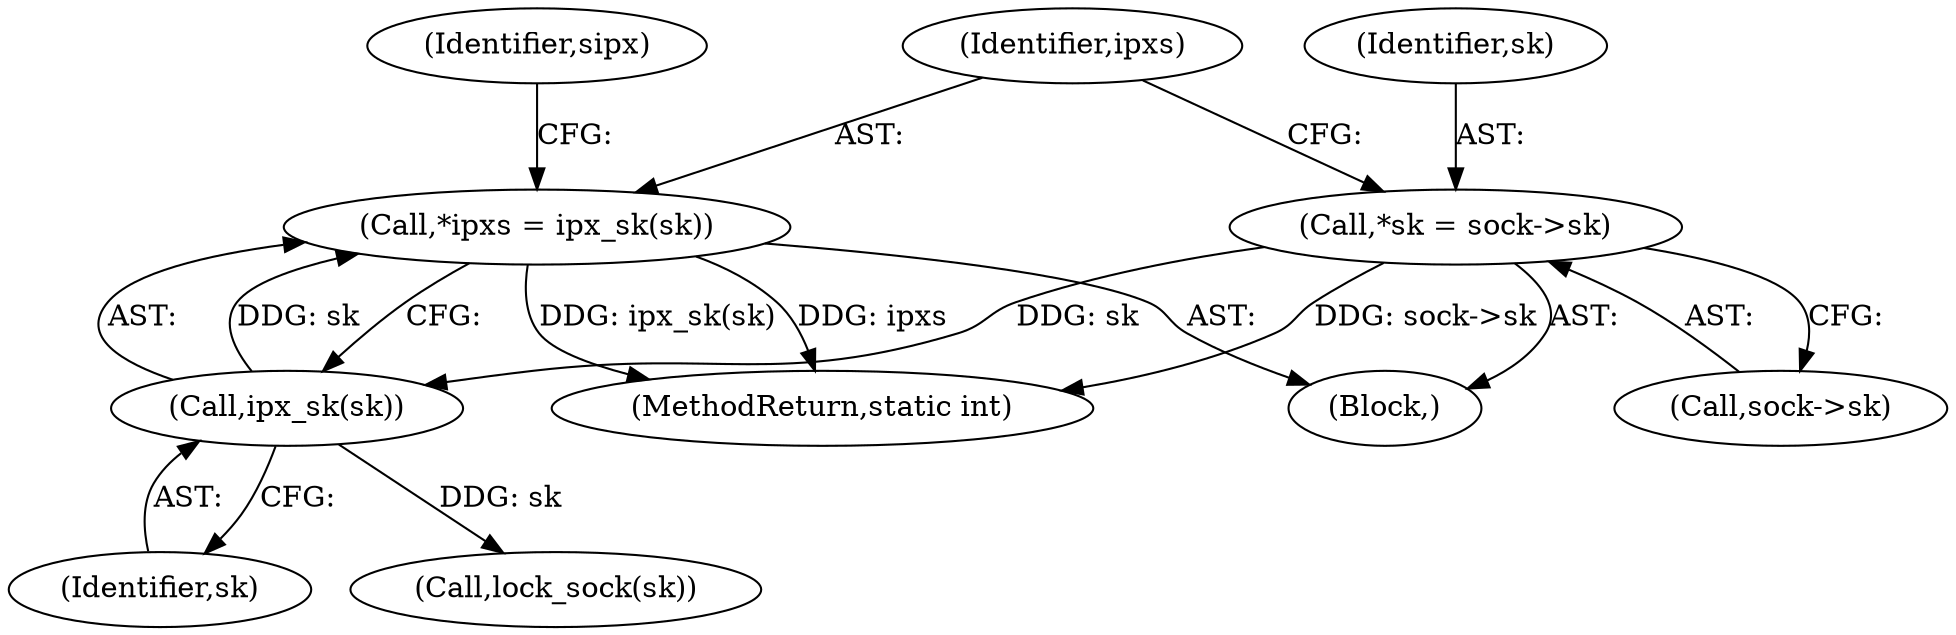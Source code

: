 digraph "0_linux_f3d3342602f8bcbf37d7c46641cb9bca7618eb1c_15@pointer" {
"1000116" [label="(Call,*ipxs = ipx_sk(sk))"];
"1000118" [label="(Call,ipx_sk(sk))"];
"1000110" [label="(Call,*sk = sock->sk)"];
"1000122" [label="(Identifier,sipx)"];
"1000119" [label="(Identifier,sk)"];
"1000108" [label="(Block,)"];
"1000135" [label="(Call,lock_sock(sk))"];
"1000110" [label="(Call,*sk = sock->sk)"];
"1000116" [label="(Call,*ipxs = ipx_sk(sk))"];
"1000111" [label="(Identifier,sk)"];
"1000118" [label="(Call,ipx_sk(sk))"];
"1000112" [label="(Call,sock->sk)"];
"1000117" [label="(Identifier,ipxs)"];
"1000330" [label="(MethodReturn,static int)"];
"1000116" -> "1000108"  [label="AST: "];
"1000116" -> "1000118"  [label="CFG: "];
"1000117" -> "1000116"  [label="AST: "];
"1000118" -> "1000116"  [label="AST: "];
"1000122" -> "1000116"  [label="CFG: "];
"1000116" -> "1000330"  [label="DDG: ipx_sk(sk)"];
"1000116" -> "1000330"  [label="DDG: ipxs"];
"1000118" -> "1000116"  [label="DDG: sk"];
"1000118" -> "1000119"  [label="CFG: "];
"1000119" -> "1000118"  [label="AST: "];
"1000110" -> "1000118"  [label="DDG: sk"];
"1000118" -> "1000135"  [label="DDG: sk"];
"1000110" -> "1000108"  [label="AST: "];
"1000110" -> "1000112"  [label="CFG: "];
"1000111" -> "1000110"  [label="AST: "];
"1000112" -> "1000110"  [label="AST: "];
"1000117" -> "1000110"  [label="CFG: "];
"1000110" -> "1000330"  [label="DDG: sock->sk"];
}

